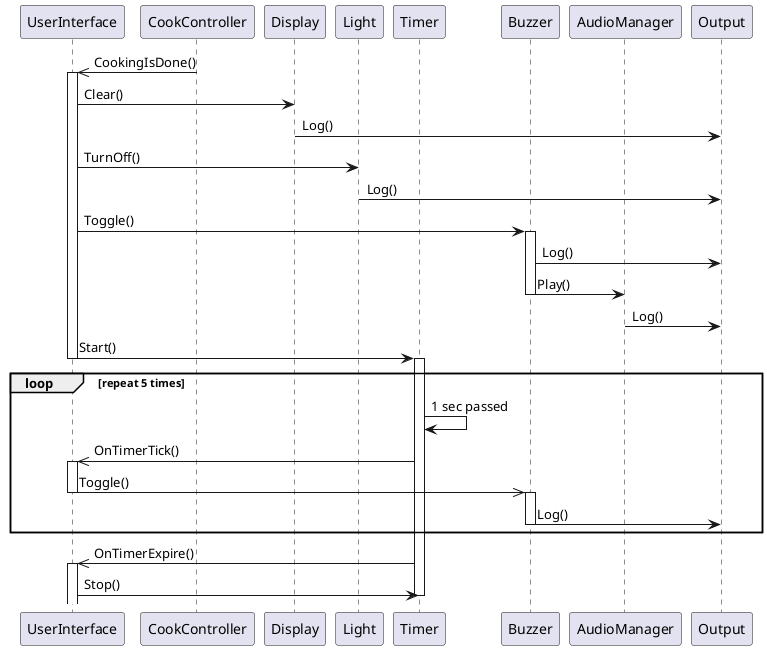 @startuml
participant UserInterface
participant CookController
participant Display
participant Light
participant Timer
participant Buzzer
participant AudioManager
participant Output

UserInterface <<- CookController : CookingIsDone()
activate UserInterface
UserInterface -> Display : Clear()
Display -> Output : Log()
UserInterface -> Light : TurnOff()
Light -> Output : Log()
UserInterface -> Buzzer : Toggle()
activate Buzzer
Buzzer -> Output : Log()
Buzzer -> AudioManager : Play()
deactivate
AudioManager -> Output : Log()
UserInterface -> Timer : Start()
deactivate UserInterface
activate Timer
loop repeat 5 times
    Timer -> Timer : 1 sec passed
    Timer ->> UserInterface : OnTimerTick()
    activate UserInterface
    UserInterface ->> Buzzer : Toggle()
    deactivate UserInterface
    activate Buzzer
    Output <- Buzzer : Log()
    deactivate Buzzer
end loop

Timer ->> UserInterface : OnTimerExpire()
activate UserInterface
UserInterface -> Timer : Stop()
deactivate Timer
@enduml
